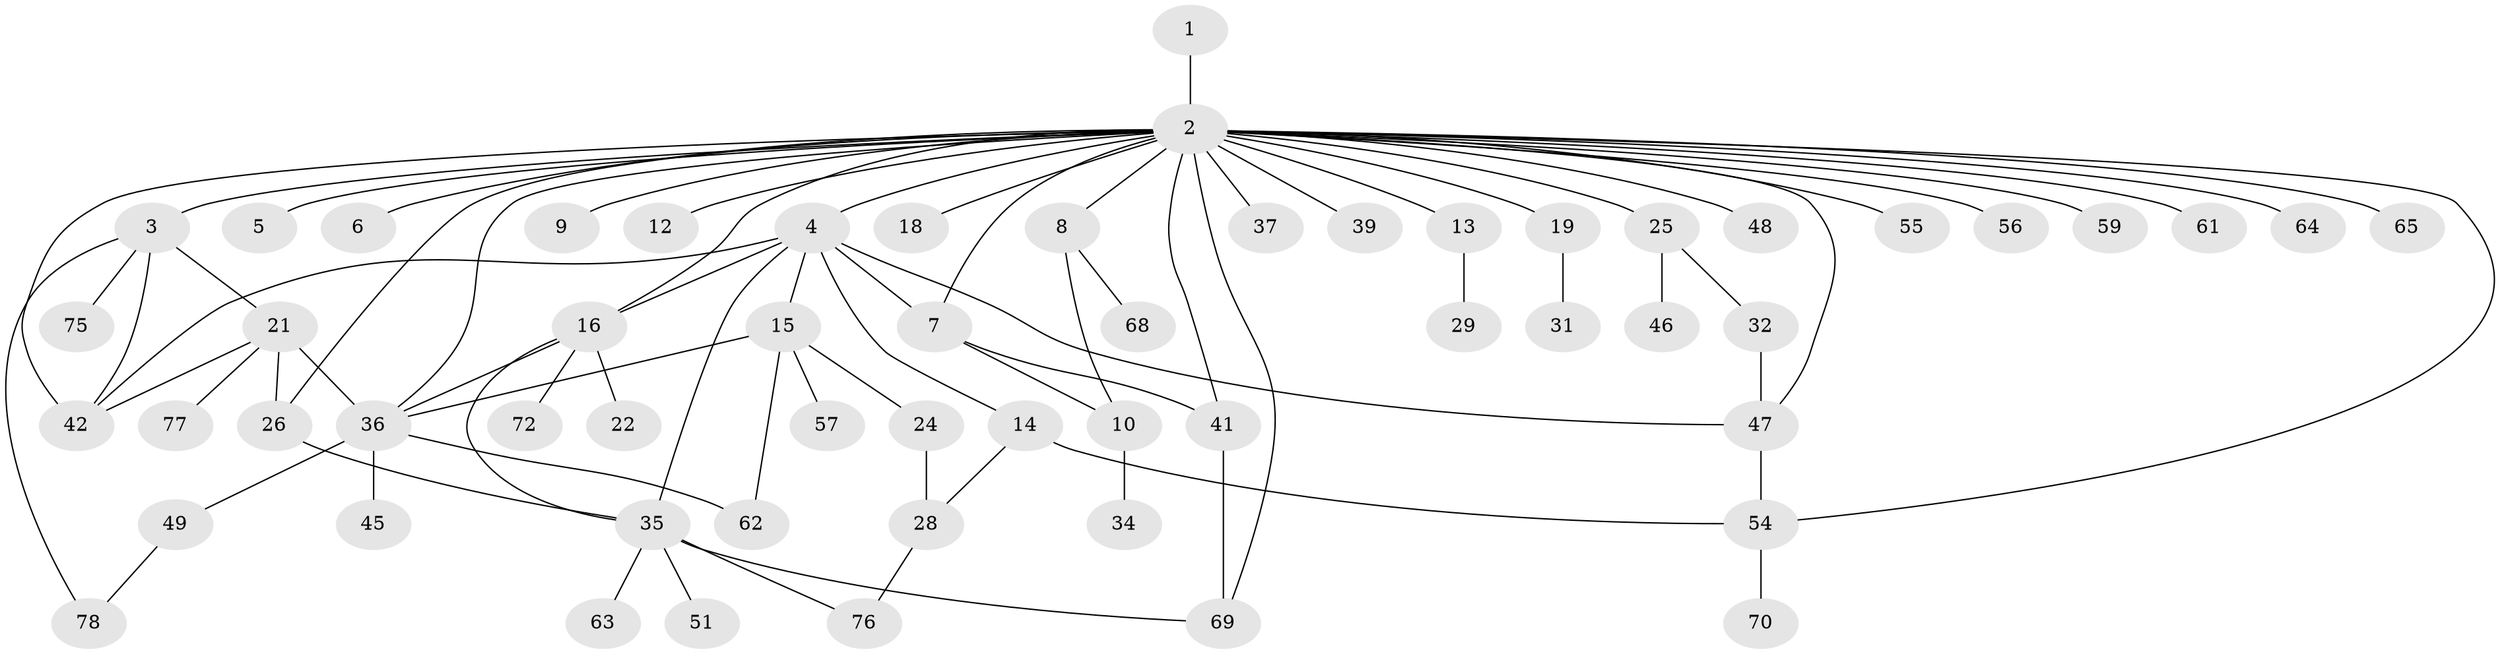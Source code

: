 // Generated by graph-tools (version 1.1) at 2025/23/03/03/25 07:23:54]
// undirected, 57 vertices, 79 edges
graph export_dot {
graph [start="1"]
  node [color=gray90,style=filled];
  1;
  2 [super="+11"];
  3 [super="+30"];
  4 [super="+53"];
  5 [super="+43"];
  6;
  7 [super="+23"];
  8 [super="+17"];
  9 [super="+67"];
  10 [super="+20"];
  12 [super="+50"];
  13;
  14;
  15 [super="+58"];
  16 [super="+52"];
  18;
  19;
  21 [super="+80"];
  22 [super="+33"];
  24;
  25 [super="+27"];
  26 [super="+40"];
  28 [super="+38"];
  29;
  31;
  32 [super="+66"];
  34;
  35 [super="+44"];
  36 [super="+60"];
  37;
  39;
  41 [super="+71"];
  42;
  45;
  46;
  47;
  48;
  49;
  51;
  54 [super="+79"];
  55;
  56;
  57;
  59 [super="+74"];
  61;
  62;
  63;
  64;
  65;
  68;
  69;
  70;
  72 [super="+73"];
  75;
  76;
  77;
  78;
  1 -- 2;
  2 -- 3;
  2 -- 4;
  2 -- 5;
  2 -- 6;
  2 -- 7;
  2 -- 8;
  2 -- 9;
  2 -- 12;
  2 -- 13;
  2 -- 16;
  2 -- 18;
  2 -- 19;
  2 -- 25;
  2 -- 26;
  2 -- 36;
  2 -- 37;
  2 -- 39;
  2 -- 41;
  2 -- 42;
  2 -- 47;
  2 -- 48;
  2 -- 54;
  2 -- 55;
  2 -- 56;
  2 -- 59;
  2 -- 61;
  2 -- 64;
  2 -- 65;
  2 -- 69;
  3 -- 21;
  3 -- 42;
  3 -- 75;
  3 -- 78;
  4 -- 7;
  4 -- 14;
  4 -- 15;
  4 -- 16;
  4 -- 35;
  4 -- 42;
  4 -- 47;
  7 -- 10;
  7 -- 41;
  8 -- 68;
  8 -- 10;
  10 -- 34;
  13 -- 29;
  14 -- 28;
  14 -- 54;
  15 -- 24;
  15 -- 57;
  15 -- 36;
  15 -- 62;
  16 -- 22;
  16 -- 36;
  16 -- 72;
  16 -- 35;
  19 -- 31;
  21 -- 36;
  21 -- 42;
  21 -- 77;
  21 -- 26;
  24 -- 28;
  25 -- 46;
  25 -- 32;
  26 -- 35;
  28 -- 76;
  32 -- 47;
  35 -- 51;
  35 -- 69;
  35 -- 63;
  35 -- 76;
  36 -- 45;
  36 -- 49;
  36 -- 62;
  41 -- 69;
  47 -- 54;
  49 -- 78;
  54 -- 70;
}

